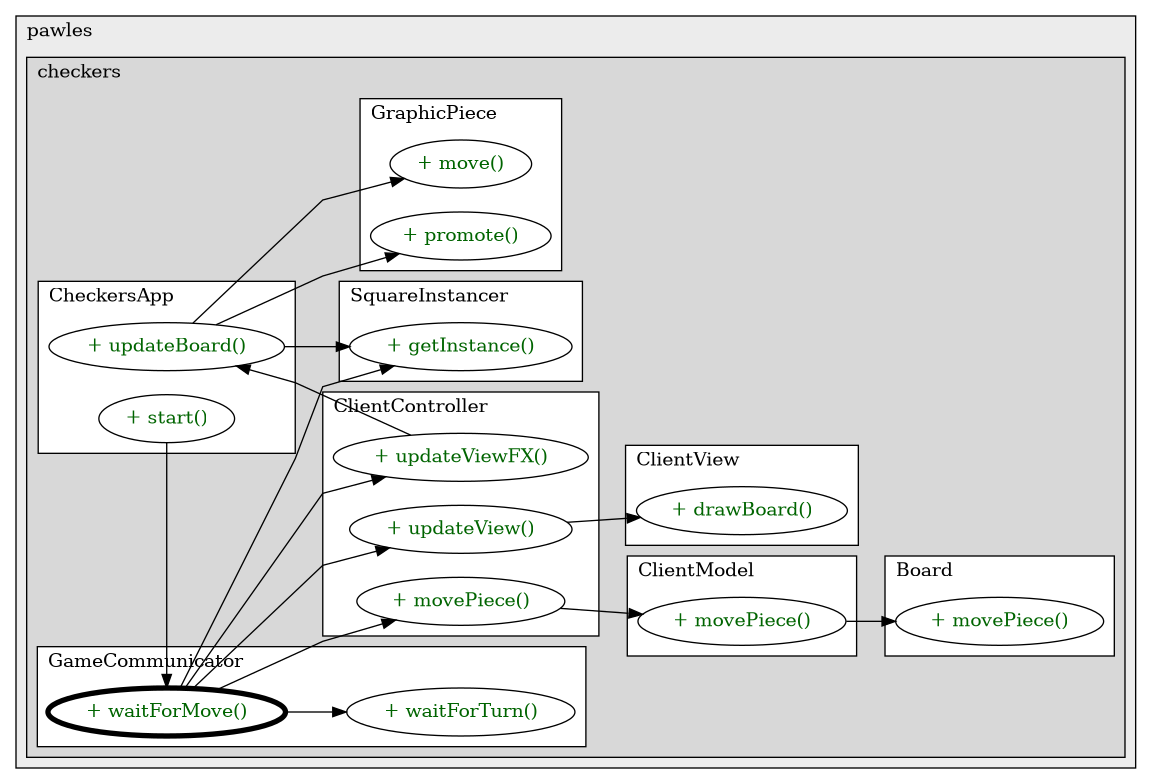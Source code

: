 @startuml

/' diagram meta data start
config=CallConfiguration;
{
  "rootMethod": "org.pawles.checkers.client.GameCommunicator#waitForMove()",
  "projectClassification": {
    "searchMode": "OpenProject", // OpenProject, AllProjects
    "includedProjects": "",
    "pathEndKeywords": "*.impl",
    "isClientPath": "",
    "isClientName": "",
    "isTestPath": "",
    "isTestName": "",
    "isMappingPath": "",
    "isMappingName": "",
    "isDataAccessPath": "",
    "isDataAccessName": "",
    "isDataStructurePath": "",
    "isDataStructureName": "",
    "isInterfaceStructuresPath": "",
    "isInterfaceStructuresName": "",
    "isEntryPointPath": "",
    "isEntryPointName": "",
    "treatFinalFieldsAsMandatory": false
  },
  "graphRestriction": {
    "classPackageExcludeFilter": "",
    "classPackageIncludeFilter": "",
    "classNameExcludeFilter": "",
    "classNameIncludeFilter": "",
    "methodNameExcludeFilter": "",
    "methodNameIncludeFilter": "",
    "removeByInheritance": "", // inheritance/annotation based filtering is done in a second step
    "removeByAnnotation": "",
    "removeByClassPackage": "", // cleanup the graph after inheritance/annotation based filtering is done
    "removeByClassName": "",
    "cutMappings": false,
    "cutEnum": true,
    "cutTests": true,
    "cutClient": true,
    "cutDataAccess": true,
    "cutInterfaceStructures": true,
    "cutDataStructures": true,
    "cutGetterAndSetter": true,
    "cutConstructors": true
  },
  "graphTraversal": {
    "forwardDepth": 3,
    "backwardDepth": 3,
    "classPackageExcludeFilter": "",
    "classPackageIncludeFilter": "",
    "classNameExcludeFilter": "",
    "classNameIncludeFilter": "",
    "methodNameExcludeFilter": "",
    "methodNameIncludeFilter": "",
    "hideMappings": false,
    "hideDataStructures": false,
    "hidePrivateMethods": true,
    "hideInterfaceCalls": true, // indirection: implementation -> interface (is hidden) -> implementation
    "onlyShowApplicationEntryPoints": false, // root node is included
    "useMethodCallsForStructureDiagram": "ForwardOnly" // ForwardOnly, BothDirections, No
  },
  "details": {
    "aggregation": "GroupByClass", // ByClass, GroupByClass, None
    "showMethodParametersTypes": false,
    "showMethodParametersNames": false,
    "showMethodReturnType": false,
    "showPackageLevels": 2,
    "showCallOrder": false,
    "edgeMode": "MethodsOnly", // TypesOnly, MethodsOnly, TypesAndMethods, MethodsAndDirectTypeUsage
    "showDetailedClassStructure": false
  },
  "rootClass": "org.pawles.checkers.client.GameCommunicator",
  "extensionCallbackMethod": "" // qualified.class.name#methodName - signature: public static String method(String)
}
diagram meta data end '/



digraph g {
    rankdir="LR"
    splines=polyline
    

'nodes 
subgraph cluster_995268684 { 
   	label=pawles
	labeljust=l
	fillcolor="#ececec"
	style=filled
   
   subgraph cluster_2114002008 { 
   	label=checkers
	labeljust=l
	fillcolor="#d8d8d8"
	style=filled
   
   subgraph cluster_1144678134 { 
   	label=ClientController
	labeljust=l
	fillcolor=white
	style=filled
   
   ClientController639122325XXXmovePiece992535570[
	label="+ movePiece()"
	style=filled
	fillcolor=white
	tooltip="ClientController

&#10;  change the position of a single piece on the board&#10;  @param curr current square&#10;  @param dest destination square&#10; "
	fontcolor=darkgreen
];

ClientController639122325XXXupdateView0[
	label="+ updateView()"
	style=filled
	fillcolor=white
	tooltip="ClientController

&#10;  draw the current board&#10; "
	fontcolor=darkgreen
];

ClientController639122325XXXupdateViewFX0[
	label="+ updateViewFX()"
	style=filled
	fillcolor=white
	tooltip="ClientController

&#10;  draw the current board in JavaFX&#10; "
	fontcolor=darkgreen
];
} 

subgraph cluster_1211231302 { 
   	label=SquareInstancer
	labeljust=l
	fillcolor=white
	style=filled
   
   SquareInstancer858191756XXXgetInstance515322732[
	label="+ getInstance()"
	style=filled
	fillcolor=white
	tooltip="SquareInstancer

null"
	fontcolor=darkgreen
];
} 

subgraph cluster_1885672694 { 
   	label=GraphicPiece
	labeljust=l
	fillcolor=white
	style=filled
   
   GraphicPiece612257790XXXmove1810807491[
	label="+ move()"
	style=filled
	fillcolor=white
	tooltip="GraphicPiece

&#10;  moves the piece on the board&#10;  @param dest square to move to&#10; "
	fontcolor=darkgreen
];

GraphicPiece612257790XXXpromote0[
	label="+ promote()"
	style=filled
	fillcolor=white
	tooltip="GraphicPiece

&#10;  visually promotes the piece into a king&#10; "
	fontcolor=darkgreen
];
} 

subgraph cluster_1932958355 { 
   	label=ClientView
	labeljust=l
	fillcolor=white
	style=filled
   
   ClientView639122325XXXdrawBoard64356038[
	label="+ drawBoard()"
	style=filled
	fillcolor=white
	tooltip="ClientView

&#10;  draws the board in commandline style&#10;  @param board current state of the board&#10; "
	fontcolor=darkgreen
];
} 

subgraph cluster_2103784244 { 
   	label=Board
	labeljust=l
	fillcolor=white
	style=filled
   
   Board858191756XXXmovePiece992535570[
	label="+ movePiece()"
	style=filled
	fillcolor=white
	tooltip="Board

&#10;  moves a single piece on the board&#10;  @param curr square the piece is currently on&#10;  @param dest destination square&#10; "
	fontcolor=darkgreen
];
} 

subgraph cluster_2118178771 { 
   	label=CheckersApp
	labeljust=l
	fillcolor=white
	style=filled
   
   CheckersApp612257790XXXstart80204510[
	label="+ start()"
	style=filled
	fillcolor=white
	tooltip="CheckersApp

null"
	fontcolor=darkgreen
];

CheckersApp612257790XXXupdateBoard64356038[
	label="+ updateBoard()"
	style=filled
	fillcolor=white
	tooltip="CheckersApp

null"
	fontcolor=darkgreen
];
} 

subgraph cluster_215967493 { 
   	label=ClientModel
	labeljust=l
	fillcolor=white
	style=filled
   
   ClientModel639122325XXXmovePiece992535570[
	label="+ movePiece()"
	style=filled
	fillcolor=white
	tooltip="ClientModel

&#10;  change the position of a single piece on the board&#10;  @param curr current square&#10;  @param dest destination square&#10; "
	fontcolor=darkgreen
];
} 

subgraph cluster_788877482 { 
   	label=GameCommunicator
	labeljust=l
	fillcolor=white
	style=filled
   
   GameCommunicator639122325XXXwaitForMove0[
	label="+ waitForMove()"
	style=filled
	fillcolor=white
	tooltip="GameCommunicator

&#10;  waits for the opponent's move from the server and applies it&#10; "
	penwidth=4
	fontcolor=darkgreen
];

GameCommunicator639122325XXXwaitForTurn0[
	label="+ waitForTurn()"
	style=filled
	fillcolor=white
	tooltip="GameCommunicator

&#10;  sets myTurn boolean once server informs about turn change&#10; "
	fontcolor=darkgreen
];
} 
} 
} 

'edges    
CheckersApp612257790XXXstart80204510 -> GameCommunicator639122325XXXwaitForMove0;
CheckersApp612257790XXXupdateBoard64356038 -> GraphicPiece612257790XXXmove1810807491;
CheckersApp612257790XXXupdateBoard64356038 -> GraphicPiece612257790XXXpromote0;
CheckersApp612257790XXXupdateBoard64356038 -> SquareInstancer858191756XXXgetInstance515322732;
ClientController639122325XXXmovePiece992535570 -> ClientModel639122325XXXmovePiece992535570;
ClientController639122325XXXupdateView0 -> ClientView639122325XXXdrawBoard64356038;
ClientController639122325XXXupdateViewFX0 -> CheckersApp612257790XXXupdateBoard64356038;
ClientModel639122325XXXmovePiece992535570 -> Board858191756XXXmovePiece992535570;
GameCommunicator639122325XXXwaitForMove0 -> ClientController639122325XXXmovePiece992535570;
GameCommunicator639122325XXXwaitForMove0 -> ClientController639122325XXXupdateView0;
GameCommunicator639122325XXXwaitForMove0 -> ClientController639122325XXXupdateViewFX0;
GameCommunicator639122325XXXwaitForMove0 -> GameCommunicator639122325XXXwaitForTurn0;
GameCommunicator639122325XXXwaitForMove0 -> SquareInstancer858191756XXXgetInstance515322732;
    
}
@enduml